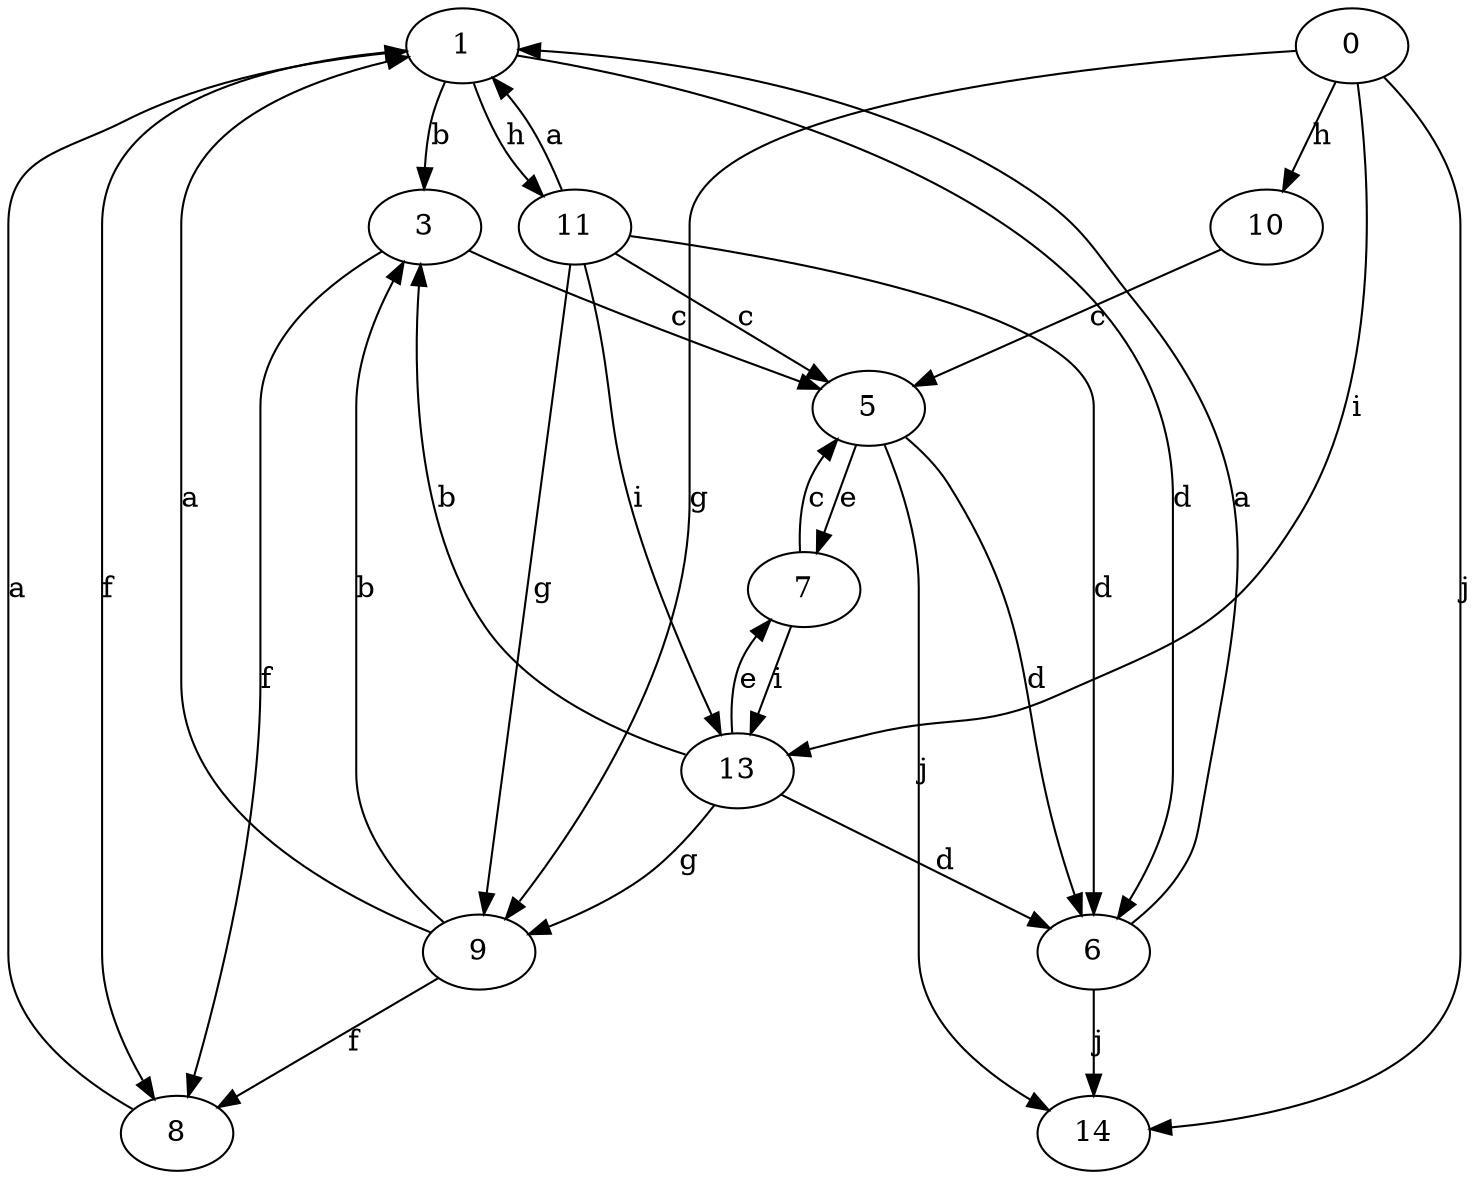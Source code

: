 strict digraph  {
1;
3;
5;
6;
7;
8;
9;
10;
11;
0;
13;
14;
1 -> 3  [label=b];
1 -> 6  [label=d];
1 -> 8  [label=f];
1 -> 11  [label=h];
3 -> 5  [label=c];
3 -> 8  [label=f];
5 -> 6  [label=d];
5 -> 7  [label=e];
5 -> 14  [label=j];
6 -> 1  [label=a];
6 -> 14  [label=j];
7 -> 5  [label=c];
7 -> 13  [label=i];
8 -> 1  [label=a];
9 -> 1  [label=a];
9 -> 3  [label=b];
9 -> 8  [label=f];
10 -> 5  [label=c];
11 -> 1  [label=a];
11 -> 5  [label=c];
11 -> 6  [label=d];
11 -> 9  [label=g];
11 -> 13  [label=i];
0 -> 9  [label=g];
0 -> 10  [label=h];
0 -> 13  [label=i];
0 -> 14  [label=j];
13 -> 3  [label=b];
13 -> 6  [label=d];
13 -> 7  [label=e];
13 -> 9  [label=g];
}
